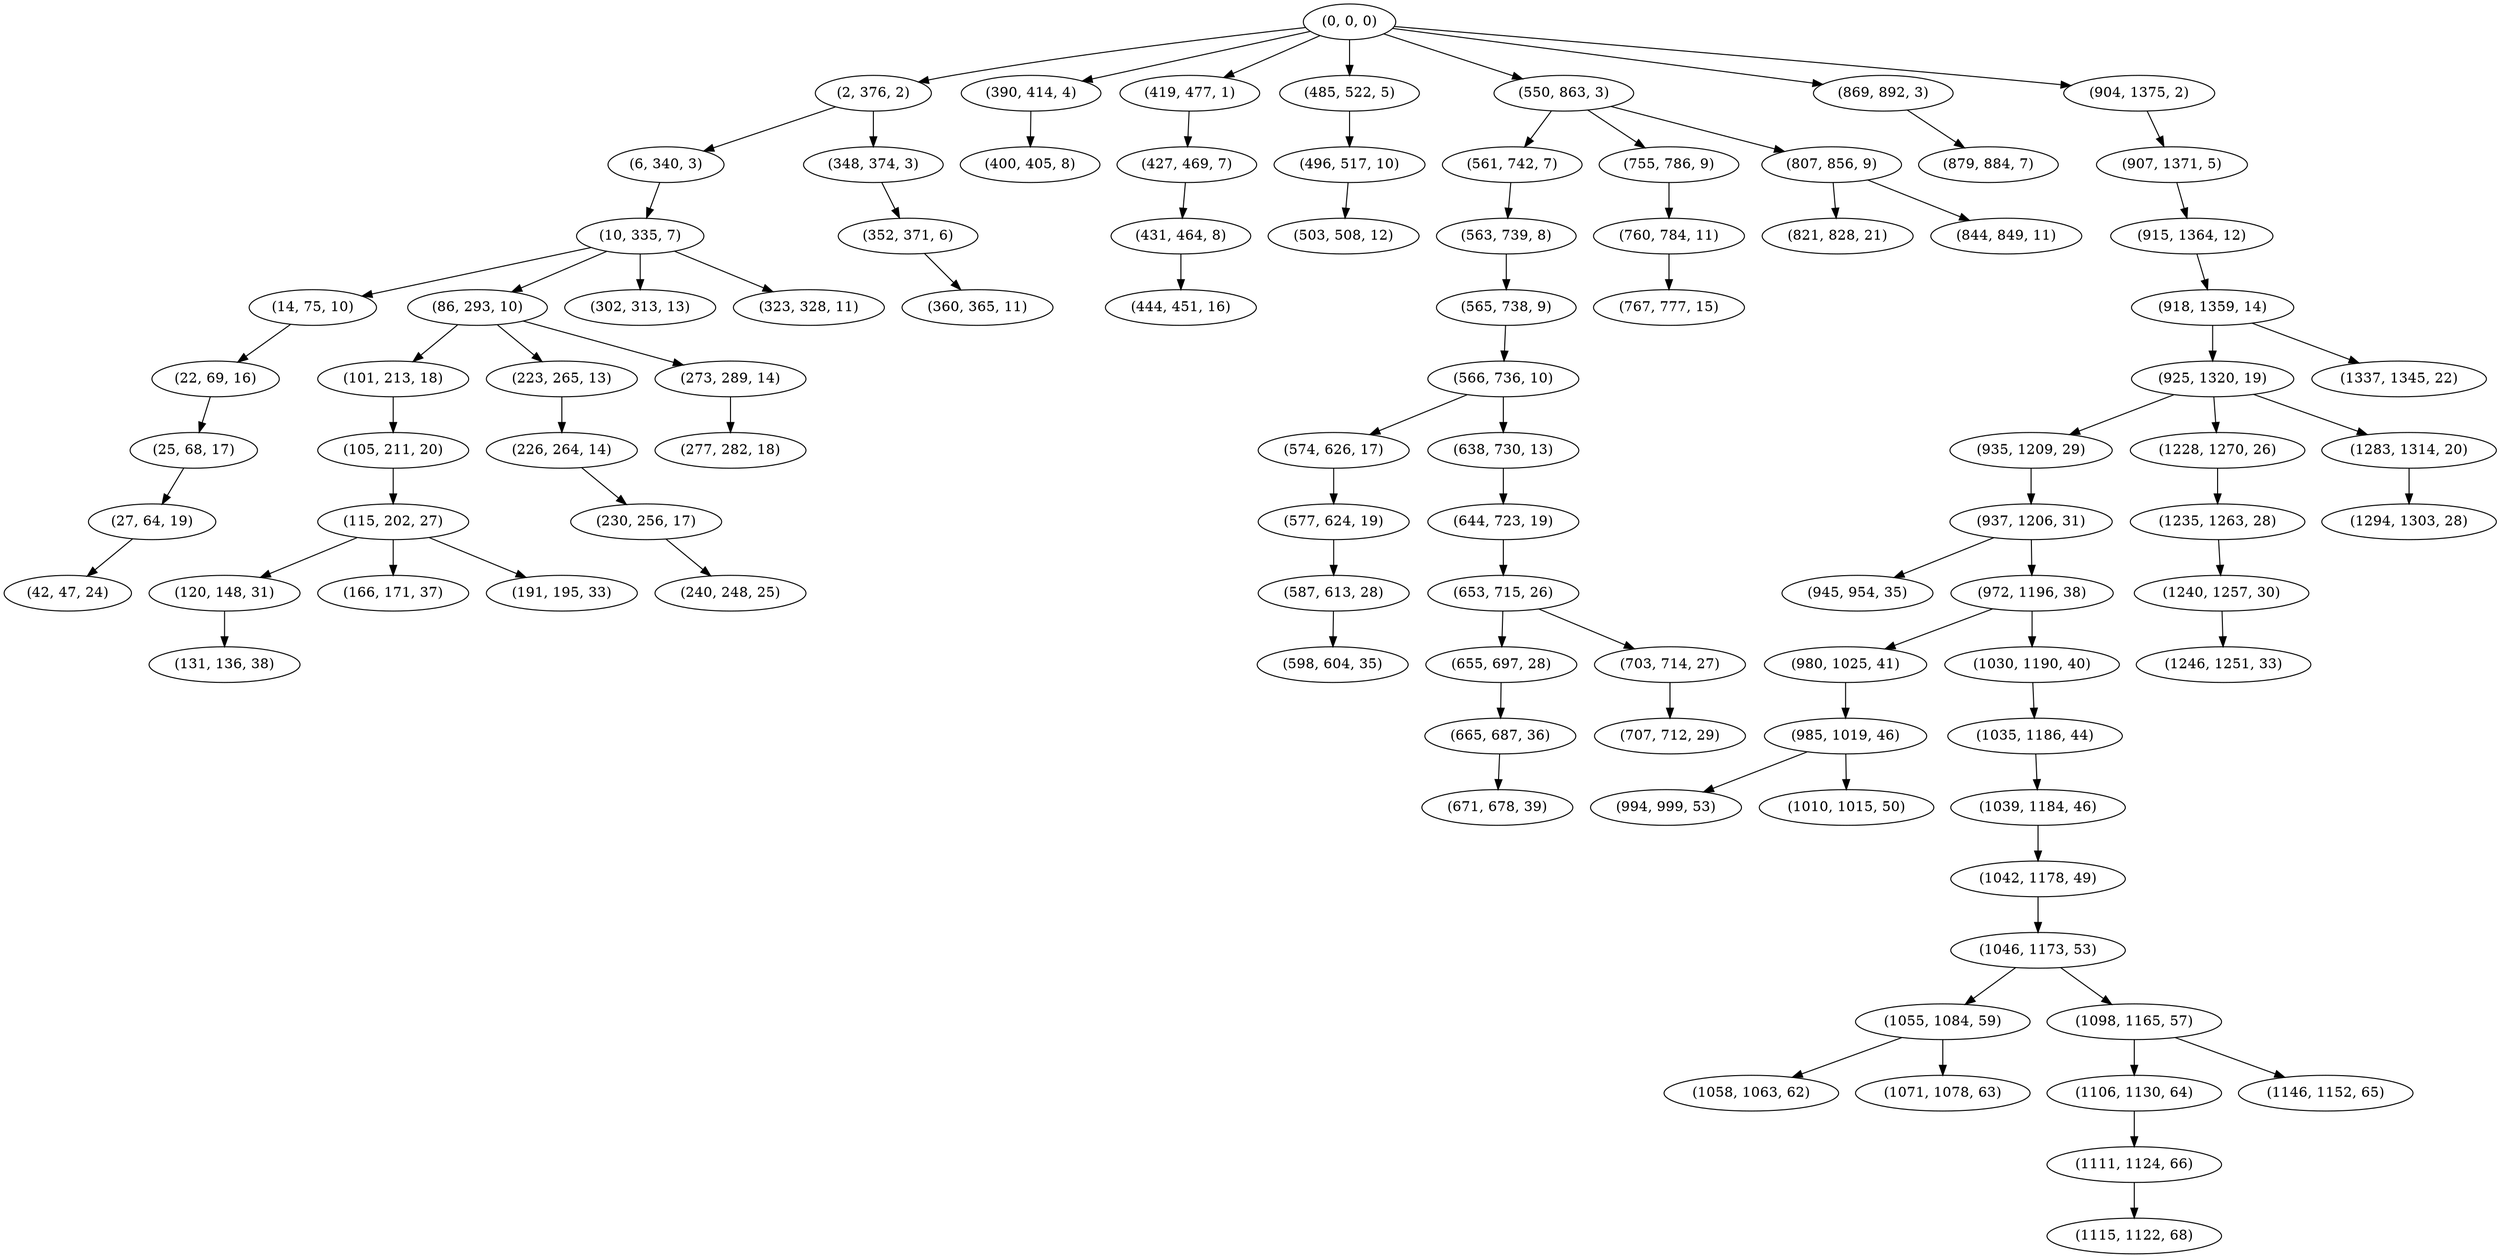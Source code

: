 digraph tree {
    "(0, 0, 0)";
    "(2, 376, 2)";
    "(6, 340, 3)";
    "(10, 335, 7)";
    "(14, 75, 10)";
    "(22, 69, 16)";
    "(25, 68, 17)";
    "(27, 64, 19)";
    "(42, 47, 24)";
    "(86, 293, 10)";
    "(101, 213, 18)";
    "(105, 211, 20)";
    "(115, 202, 27)";
    "(120, 148, 31)";
    "(131, 136, 38)";
    "(166, 171, 37)";
    "(191, 195, 33)";
    "(223, 265, 13)";
    "(226, 264, 14)";
    "(230, 256, 17)";
    "(240, 248, 25)";
    "(273, 289, 14)";
    "(277, 282, 18)";
    "(302, 313, 13)";
    "(323, 328, 11)";
    "(348, 374, 3)";
    "(352, 371, 6)";
    "(360, 365, 11)";
    "(390, 414, 4)";
    "(400, 405, 8)";
    "(419, 477, 1)";
    "(427, 469, 7)";
    "(431, 464, 8)";
    "(444, 451, 16)";
    "(485, 522, 5)";
    "(496, 517, 10)";
    "(503, 508, 12)";
    "(550, 863, 3)";
    "(561, 742, 7)";
    "(563, 739, 8)";
    "(565, 738, 9)";
    "(566, 736, 10)";
    "(574, 626, 17)";
    "(577, 624, 19)";
    "(587, 613, 28)";
    "(598, 604, 35)";
    "(638, 730, 13)";
    "(644, 723, 19)";
    "(653, 715, 26)";
    "(655, 697, 28)";
    "(665, 687, 36)";
    "(671, 678, 39)";
    "(703, 714, 27)";
    "(707, 712, 29)";
    "(755, 786, 9)";
    "(760, 784, 11)";
    "(767, 777, 15)";
    "(807, 856, 9)";
    "(821, 828, 21)";
    "(844, 849, 11)";
    "(869, 892, 3)";
    "(879, 884, 7)";
    "(904, 1375, 2)";
    "(907, 1371, 5)";
    "(915, 1364, 12)";
    "(918, 1359, 14)";
    "(925, 1320, 19)";
    "(935, 1209, 29)";
    "(937, 1206, 31)";
    "(945, 954, 35)";
    "(972, 1196, 38)";
    "(980, 1025, 41)";
    "(985, 1019, 46)";
    "(994, 999, 53)";
    "(1010, 1015, 50)";
    "(1030, 1190, 40)";
    "(1035, 1186, 44)";
    "(1039, 1184, 46)";
    "(1042, 1178, 49)";
    "(1046, 1173, 53)";
    "(1055, 1084, 59)";
    "(1058, 1063, 62)";
    "(1071, 1078, 63)";
    "(1098, 1165, 57)";
    "(1106, 1130, 64)";
    "(1111, 1124, 66)";
    "(1115, 1122, 68)";
    "(1146, 1152, 65)";
    "(1228, 1270, 26)";
    "(1235, 1263, 28)";
    "(1240, 1257, 30)";
    "(1246, 1251, 33)";
    "(1283, 1314, 20)";
    "(1294, 1303, 28)";
    "(1337, 1345, 22)";
    "(0, 0, 0)" -> "(2, 376, 2)";
    "(0, 0, 0)" -> "(390, 414, 4)";
    "(0, 0, 0)" -> "(419, 477, 1)";
    "(0, 0, 0)" -> "(485, 522, 5)";
    "(0, 0, 0)" -> "(550, 863, 3)";
    "(0, 0, 0)" -> "(869, 892, 3)";
    "(0, 0, 0)" -> "(904, 1375, 2)";
    "(2, 376, 2)" -> "(6, 340, 3)";
    "(2, 376, 2)" -> "(348, 374, 3)";
    "(6, 340, 3)" -> "(10, 335, 7)";
    "(10, 335, 7)" -> "(14, 75, 10)";
    "(10, 335, 7)" -> "(86, 293, 10)";
    "(10, 335, 7)" -> "(302, 313, 13)";
    "(10, 335, 7)" -> "(323, 328, 11)";
    "(14, 75, 10)" -> "(22, 69, 16)";
    "(22, 69, 16)" -> "(25, 68, 17)";
    "(25, 68, 17)" -> "(27, 64, 19)";
    "(27, 64, 19)" -> "(42, 47, 24)";
    "(86, 293, 10)" -> "(101, 213, 18)";
    "(86, 293, 10)" -> "(223, 265, 13)";
    "(86, 293, 10)" -> "(273, 289, 14)";
    "(101, 213, 18)" -> "(105, 211, 20)";
    "(105, 211, 20)" -> "(115, 202, 27)";
    "(115, 202, 27)" -> "(120, 148, 31)";
    "(115, 202, 27)" -> "(166, 171, 37)";
    "(115, 202, 27)" -> "(191, 195, 33)";
    "(120, 148, 31)" -> "(131, 136, 38)";
    "(223, 265, 13)" -> "(226, 264, 14)";
    "(226, 264, 14)" -> "(230, 256, 17)";
    "(230, 256, 17)" -> "(240, 248, 25)";
    "(273, 289, 14)" -> "(277, 282, 18)";
    "(348, 374, 3)" -> "(352, 371, 6)";
    "(352, 371, 6)" -> "(360, 365, 11)";
    "(390, 414, 4)" -> "(400, 405, 8)";
    "(419, 477, 1)" -> "(427, 469, 7)";
    "(427, 469, 7)" -> "(431, 464, 8)";
    "(431, 464, 8)" -> "(444, 451, 16)";
    "(485, 522, 5)" -> "(496, 517, 10)";
    "(496, 517, 10)" -> "(503, 508, 12)";
    "(550, 863, 3)" -> "(561, 742, 7)";
    "(550, 863, 3)" -> "(755, 786, 9)";
    "(550, 863, 3)" -> "(807, 856, 9)";
    "(561, 742, 7)" -> "(563, 739, 8)";
    "(563, 739, 8)" -> "(565, 738, 9)";
    "(565, 738, 9)" -> "(566, 736, 10)";
    "(566, 736, 10)" -> "(574, 626, 17)";
    "(566, 736, 10)" -> "(638, 730, 13)";
    "(574, 626, 17)" -> "(577, 624, 19)";
    "(577, 624, 19)" -> "(587, 613, 28)";
    "(587, 613, 28)" -> "(598, 604, 35)";
    "(638, 730, 13)" -> "(644, 723, 19)";
    "(644, 723, 19)" -> "(653, 715, 26)";
    "(653, 715, 26)" -> "(655, 697, 28)";
    "(653, 715, 26)" -> "(703, 714, 27)";
    "(655, 697, 28)" -> "(665, 687, 36)";
    "(665, 687, 36)" -> "(671, 678, 39)";
    "(703, 714, 27)" -> "(707, 712, 29)";
    "(755, 786, 9)" -> "(760, 784, 11)";
    "(760, 784, 11)" -> "(767, 777, 15)";
    "(807, 856, 9)" -> "(821, 828, 21)";
    "(807, 856, 9)" -> "(844, 849, 11)";
    "(869, 892, 3)" -> "(879, 884, 7)";
    "(904, 1375, 2)" -> "(907, 1371, 5)";
    "(907, 1371, 5)" -> "(915, 1364, 12)";
    "(915, 1364, 12)" -> "(918, 1359, 14)";
    "(918, 1359, 14)" -> "(925, 1320, 19)";
    "(918, 1359, 14)" -> "(1337, 1345, 22)";
    "(925, 1320, 19)" -> "(935, 1209, 29)";
    "(925, 1320, 19)" -> "(1228, 1270, 26)";
    "(925, 1320, 19)" -> "(1283, 1314, 20)";
    "(935, 1209, 29)" -> "(937, 1206, 31)";
    "(937, 1206, 31)" -> "(945, 954, 35)";
    "(937, 1206, 31)" -> "(972, 1196, 38)";
    "(972, 1196, 38)" -> "(980, 1025, 41)";
    "(972, 1196, 38)" -> "(1030, 1190, 40)";
    "(980, 1025, 41)" -> "(985, 1019, 46)";
    "(985, 1019, 46)" -> "(994, 999, 53)";
    "(985, 1019, 46)" -> "(1010, 1015, 50)";
    "(1030, 1190, 40)" -> "(1035, 1186, 44)";
    "(1035, 1186, 44)" -> "(1039, 1184, 46)";
    "(1039, 1184, 46)" -> "(1042, 1178, 49)";
    "(1042, 1178, 49)" -> "(1046, 1173, 53)";
    "(1046, 1173, 53)" -> "(1055, 1084, 59)";
    "(1046, 1173, 53)" -> "(1098, 1165, 57)";
    "(1055, 1084, 59)" -> "(1058, 1063, 62)";
    "(1055, 1084, 59)" -> "(1071, 1078, 63)";
    "(1098, 1165, 57)" -> "(1106, 1130, 64)";
    "(1098, 1165, 57)" -> "(1146, 1152, 65)";
    "(1106, 1130, 64)" -> "(1111, 1124, 66)";
    "(1111, 1124, 66)" -> "(1115, 1122, 68)";
    "(1228, 1270, 26)" -> "(1235, 1263, 28)";
    "(1235, 1263, 28)" -> "(1240, 1257, 30)";
    "(1240, 1257, 30)" -> "(1246, 1251, 33)";
    "(1283, 1314, 20)" -> "(1294, 1303, 28)";
}
